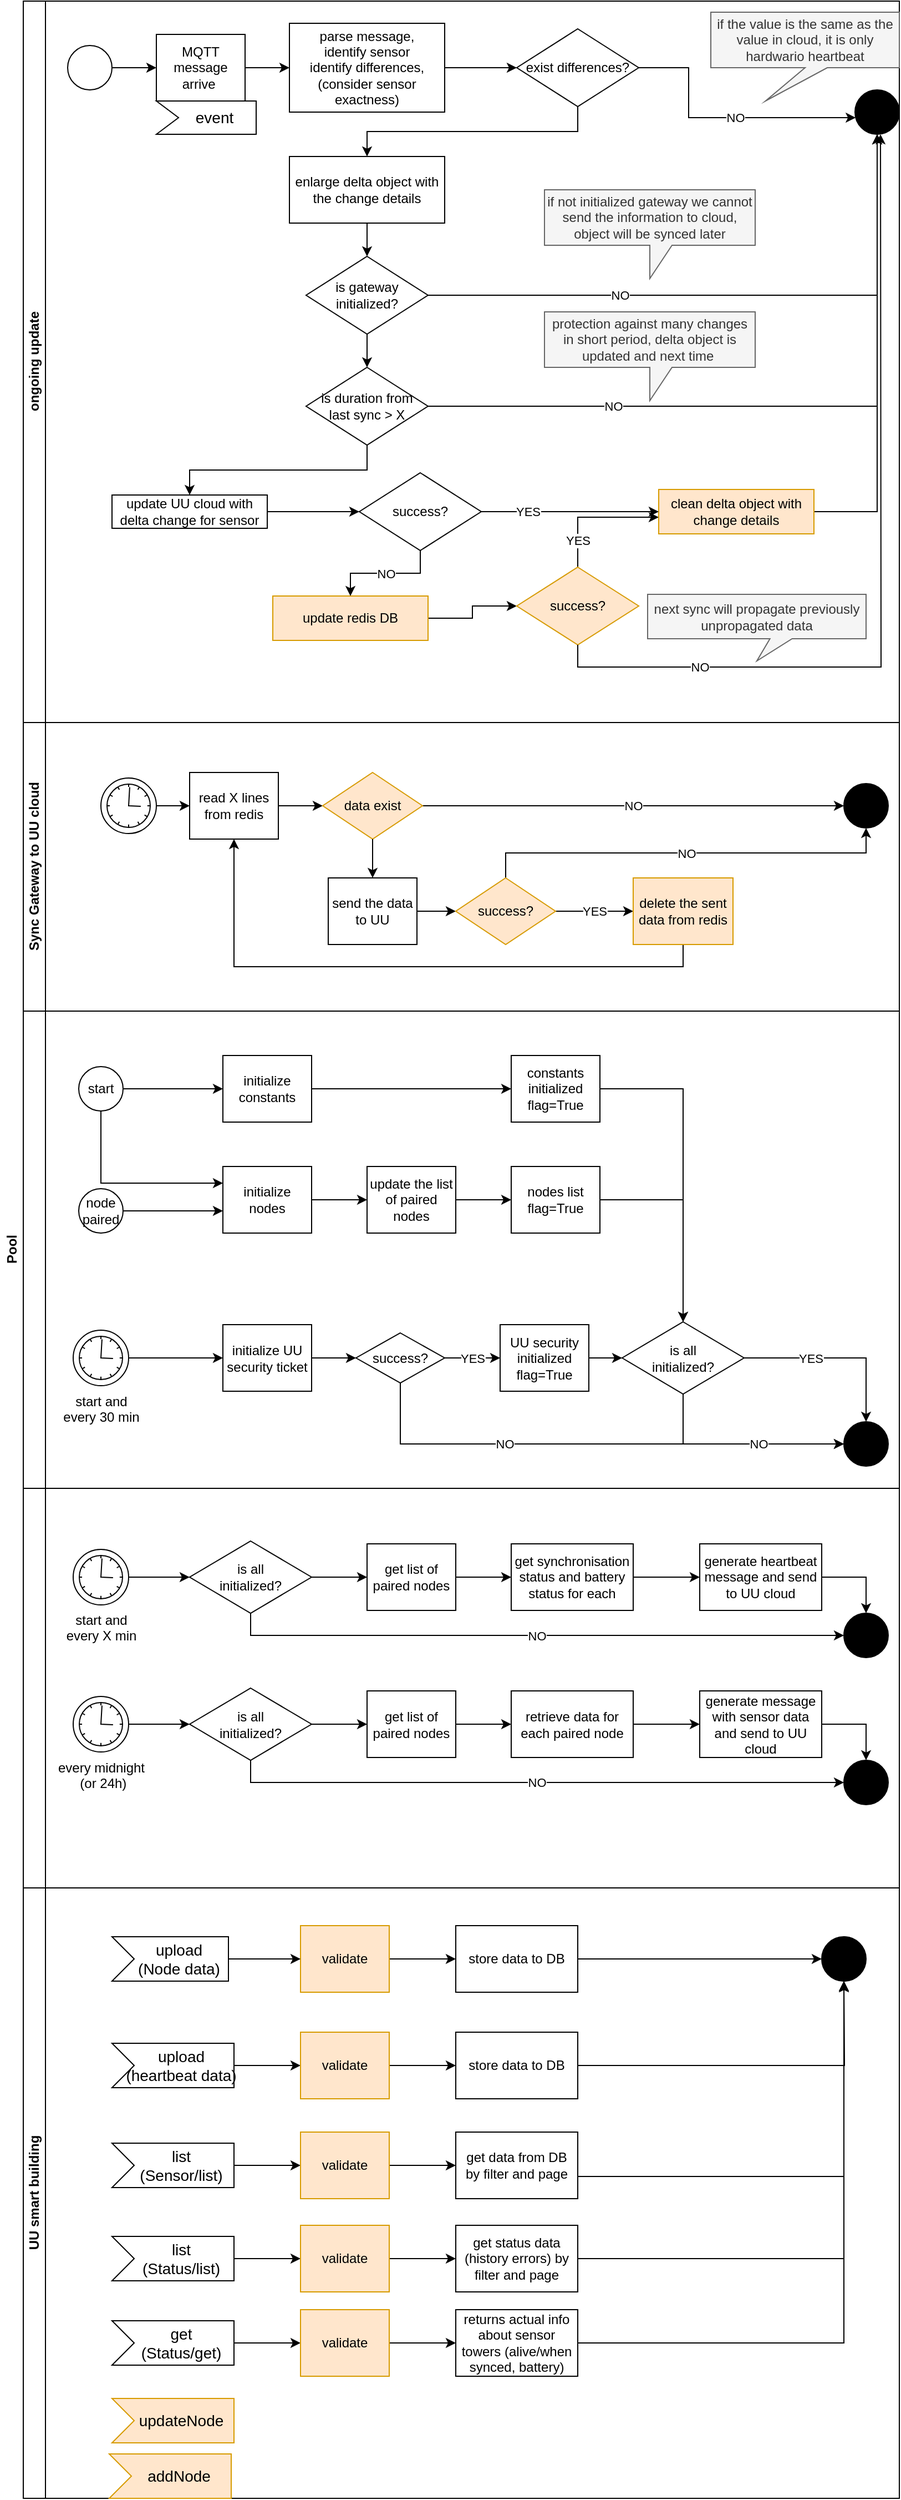 <mxfile version="14.2.9" type="github">
  <diagram id="prtHgNgQTEPvFCAcTncT" name="Page-1">
    <mxGraphModel dx="1038" dy="523" grid="1" gridSize="10" guides="1" tooltips="1" connect="1" arrows="1" fold="1" page="1" pageScale="1" pageWidth="827" pageHeight="1169" math="0" shadow="0">
      <root>
        <mxCell id="0" />
        <mxCell id="1" parent="0" />
        <mxCell id="dNxyNK7c78bLwvsdeMH5-19" value="Pool" style="swimlane;html=1;childLayout=stackLayout;resizeParent=1;resizeParentMax=0;horizontal=0;startSize=20;horizontalStack=0;strokeColor=#FFFFFF;" parent="1" vertex="1">
          <mxGeometry x="17" y="50" width="810" height="2250" as="geometry" />
        </mxCell>
        <mxCell id="dNxyNK7c78bLwvsdeMH5-20" value="ongoing update" style="swimlane;html=1;startSize=20;horizontal=0;" parent="dNxyNK7c78bLwvsdeMH5-19" vertex="1">
          <mxGeometry x="20" width="790" height="650" as="geometry" />
        </mxCell>
        <mxCell id="dNxyNK7c78bLwvsdeMH5-25" value="" style="edgeStyle=orthogonalEdgeStyle;rounded=0;orthogonalLoop=1;jettySize=auto;html=1;" parent="dNxyNK7c78bLwvsdeMH5-20" source="dNxyNK7c78bLwvsdeMH5-23" target="dNxyNK7c78bLwvsdeMH5-24" edge="1">
          <mxGeometry relative="1" as="geometry" />
        </mxCell>
        <mxCell id="dNxyNK7c78bLwvsdeMH5-23" value="" style="ellipse;whiteSpace=wrap;html=1;" parent="dNxyNK7c78bLwvsdeMH5-20" vertex="1">
          <mxGeometry x="40" y="40" width="40" height="40" as="geometry" />
        </mxCell>
        <mxCell id="5jJIfaY8_o4qzD2Jh06x-11" style="edgeStyle=orthogonalEdgeStyle;rounded=0;orthogonalLoop=1;jettySize=auto;html=1;exitX=1;exitY=0.5;exitDx=0;exitDy=0;entryX=0;entryY=0.5;entryDx=0;entryDy=0;" parent="dNxyNK7c78bLwvsdeMH5-20" source="dNxyNK7c78bLwvsdeMH5-24" target="5jJIfaY8_o4qzD2Jh06x-4" edge="1">
          <mxGeometry relative="1" as="geometry" />
        </mxCell>
        <mxCell id="dNxyNK7c78bLwvsdeMH5-24" value="MQTT message arrive&amp;nbsp;" style="rounded=0;whiteSpace=wrap;html=1;fontFamily=Helvetica;fontSize=12;fontColor=#000000;align=center;" parent="dNxyNK7c78bLwvsdeMH5-20" vertex="1">
          <mxGeometry x="120" y="30" width="80" height="60" as="geometry" />
        </mxCell>
        <mxCell id="dNxyNK7c78bLwvsdeMH5-32" value="" style="ellipse;whiteSpace=wrap;html=1;fillColor=#000000;" parent="dNxyNK7c78bLwvsdeMH5-20" vertex="1">
          <mxGeometry x="750" y="80" width="40" height="40" as="geometry" />
        </mxCell>
        <mxCell id="5jJIfaY8_o4qzD2Jh06x-6" style="edgeStyle=orthogonalEdgeStyle;rounded=0;orthogonalLoop=1;jettySize=auto;html=1;exitX=1;exitY=0.5;exitDx=0;exitDy=0;entryX=0;entryY=0.5;entryDx=0;entryDy=0;" parent="dNxyNK7c78bLwvsdeMH5-20" source="5jJIfaY8_o4qzD2Jh06x-4" target="5jJIfaY8_o4qzD2Jh06x-5" edge="1">
          <mxGeometry relative="1" as="geometry" />
        </mxCell>
        <mxCell id="5jJIfaY8_o4qzD2Jh06x-4" value="parse message, &lt;br&gt;identify sensor&lt;br&gt;identify differences,&lt;br&gt;(consider sensor exactness)" style="rounded=0;whiteSpace=wrap;html=1;fontFamily=Helvetica;fontSize=12;fontColor=#000000;align=center;" parent="dNxyNK7c78bLwvsdeMH5-20" vertex="1">
          <mxGeometry x="240" y="20" width="140" height="80" as="geometry" />
        </mxCell>
        <mxCell id="5jJIfaY8_o4qzD2Jh06x-8" style="edgeStyle=orthogonalEdgeStyle;rounded=0;orthogonalLoop=1;jettySize=auto;html=1;exitX=1;exitY=0.5;exitDx=0;exitDy=0;" parent="dNxyNK7c78bLwvsdeMH5-20" source="5jJIfaY8_o4qzD2Jh06x-5" target="dNxyNK7c78bLwvsdeMH5-32" edge="1">
          <mxGeometry relative="1" as="geometry">
            <Array as="points">
              <mxPoint x="600" y="60" />
              <mxPoint x="600" y="105" />
            </Array>
          </mxGeometry>
        </mxCell>
        <mxCell id="5jJIfaY8_o4qzD2Jh06x-9" value="NO" style="edgeLabel;html=1;align=center;verticalAlign=middle;resizable=0;points=[];" parent="5jJIfaY8_o4qzD2Jh06x-8" vertex="1" connectable="0">
          <mxGeometry x="-0.146" y="-1" relative="1" as="geometry">
            <mxPoint x="29" y="-1" as="offset" />
          </mxGeometry>
        </mxCell>
        <mxCell id="5jJIfaY8_o4qzD2Jh06x-24" style="edgeStyle=orthogonalEdgeStyle;rounded=0;orthogonalLoop=1;jettySize=auto;html=1;exitX=0.5;exitY=1;exitDx=0;exitDy=0;" parent="dNxyNK7c78bLwvsdeMH5-20" source="5jJIfaY8_o4qzD2Jh06x-5" target="5jJIfaY8_o4qzD2Jh06x-23" edge="1">
          <mxGeometry relative="1" as="geometry" />
        </mxCell>
        <mxCell id="5jJIfaY8_o4qzD2Jh06x-5" value="exist differences?" style="rhombus;whiteSpace=wrap;html=1;fontFamily=Helvetica;fontSize=12;fontColor=#000000;align=center;" parent="dNxyNK7c78bLwvsdeMH5-20" vertex="1">
          <mxGeometry x="445" y="25" width="110" height="70" as="geometry" />
        </mxCell>
        <mxCell id="5jJIfaY8_o4qzD2Jh06x-27" style="edgeStyle=orthogonalEdgeStyle;rounded=0;orthogonalLoop=1;jettySize=auto;html=1;exitX=0.5;exitY=1;exitDx=0;exitDy=0;entryX=0.5;entryY=0;entryDx=0;entryDy=0;" parent="dNxyNK7c78bLwvsdeMH5-20" source="5jJIfaY8_o4qzD2Jh06x-23" target="5jJIfaY8_o4qzD2Jh06x-25" edge="1">
          <mxGeometry relative="1" as="geometry" />
        </mxCell>
        <mxCell id="5jJIfaY8_o4qzD2Jh06x-23" value="enlarge delta object with the change details" style="rounded=0;whiteSpace=wrap;html=1;fontFamily=Helvetica;fontSize=12;fontColor=#000000;align=center;" parent="dNxyNK7c78bLwvsdeMH5-20" vertex="1">
          <mxGeometry x="240" y="140" width="140" height="60" as="geometry" />
        </mxCell>
        <mxCell id="5jJIfaY8_o4qzD2Jh06x-26" value="NO" style="edgeStyle=orthogonalEdgeStyle;rounded=0;orthogonalLoop=1;jettySize=auto;html=1;exitX=1;exitY=0.5;exitDx=0;exitDy=0;entryX=0.5;entryY=1;entryDx=0;entryDy=0;" parent="dNxyNK7c78bLwvsdeMH5-20" source="5jJIfaY8_o4qzD2Jh06x-25" target="dNxyNK7c78bLwvsdeMH5-32" edge="1">
          <mxGeometry x="-0.371" relative="1" as="geometry">
            <mxPoint as="offset" />
            <Array as="points">
              <mxPoint x="770" y="265" />
              <mxPoint x="770" y="125" />
            </Array>
          </mxGeometry>
        </mxCell>
        <mxCell id="5jJIfaY8_o4qzD2Jh06x-30" style="edgeStyle=orthogonalEdgeStyle;rounded=0;orthogonalLoop=1;jettySize=auto;html=1;exitX=0.5;exitY=1;exitDx=0;exitDy=0;entryX=0.5;entryY=0;entryDx=0;entryDy=0;" parent="dNxyNK7c78bLwvsdeMH5-20" source="5jJIfaY8_o4qzD2Jh06x-25" target="5jJIfaY8_o4qzD2Jh06x-28" edge="1">
          <mxGeometry relative="1" as="geometry" />
        </mxCell>
        <mxCell id="5jJIfaY8_o4qzD2Jh06x-25" value="is gateway initialized?" style="rhombus;whiteSpace=wrap;html=1;fontFamily=Helvetica;fontSize=12;fontColor=#000000;align=center;" parent="dNxyNK7c78bLwvsdeMH5-20" vertex="1">
          <mxGeometry x="255" y="230" width="110" height="70" as="geometry" />
        </mxCell>
        <mxCell id="5jJIfaY8_o4qzD2Jh06x-29" value="NO" style="edgeStyle=orthogonalEdgeStyle;rounded=0;orthogonalLoop=1;jettySize=auto;html=1;exitX=1;exitY=0.5;exitDx=0;exitDy=0;entryX=0.5;entryY=1;entryDx=0;entryDy=0;" parent="dNxyNK7c78bLwvsdeMH5-20" source="5jJIfaY8_o4qzD2Jh06x-28" target="dNxyNK7c78bLwvsdeMH5-32" edge="1">
          <mxGeometry x="-0.486" relative="1" as="geometry">
            <mxPoint as="offset" />
            <Array as="points">
              <mxPoint x="770" y="365" />
              <mxPoint x="770" y="125" />
            </Array>
          </mxGeometry>
        </mxCell>
        <mxCell id="5jJIfaY8_o4qzD2Jh06x-35" style="edgeStyle=orthogonalEdgeStyle;rounded=0;orthogonalLoop=1;jettySize=auto;html=1;exitX=0.5;exitY=1;exitDx=0;exitDy=0;entryX=0.5;entryY=0;entryDx=0;entryDy=0;" parent="dNxyNK7c78bLwvsdeMH5-20" source="5jJIfaY8_o4qzD2Jh06x-28" target="4CfnA9oRZXm0BefGSMJ0-161" edge="1">
          <mxGeometry relative="1" as="geometry" />
        </mxCell>
        <mxCell id="5jJIfaY8_o4qzD2Jh06x-28" value="is duration from &lt;br&gt;last sync &amp;gt; X" style="rhombus;whiteSpace=wrap;html=1;fontFamily=Helvetica;fontSize=12;fontColor=#000000;align=center;" parent="dNxyNK7c78bLwvsdeMH5-20" vertex="1">
          <mxGeometry x="255" y="330" width="110" height="70" as="geometry" />
        </mxCell>
        <mxCell id="5jJIfaY8_o4qzD2Jh06x-31" value="if not initialized gateway we cannot send the information to cloud, object will be synced later" style="shape=callout;whiteSpace=wrap;html=1;perimeter=calloutPerimeter;fillColor=#f5f5f5;strokeColor=#666666;fontColor=#333333;" parent="dNxyNK7c78bLwvsdeMH5-20" vertex="1">
          <mxGeometry x="470" y="170" width="190" height="80" as="geometry" />
        </mxCell>
        <mxCell id="5jJIfaY8_o4qzD2Jh06x-32" value="if the value is the same as the value in cloud, it is only hardwario heartbeat" style="shape=callout;whiteSpace=wrap;html=1;perimeter=calloutPerimeter;fillColor=#f5f5f5;position2=0.29;strokeColor=#666666;fontColor=#333333;" parent="dNxyNK7c78bLwvsdeMH5-20" vertex="1">
          <mxGeometry x="620" y="10" width="170" height="80" as="geometry" />
        </mxCell>
        <mxCell id="5jJIfaY8_o4qzD2Jh06x-33" value="protection against many changes in short period, delta object is updated and next time&amp;nbsp;" style="shape=callout;whiteSpace=wrap;html=1;perimeter=calloutPerimeter;fillColor=#f5f5f5;strokeColor=#666666;fontColor=#333333;" parent="dNxyNK7c78bLwvsdeMH5-20" vertex="1">
          <mxGeometry x="470" y="280" width="190" height="80" as="geometry" />
        </mxCell>
        <mxCell id="4CfnA9oRZXm0BefGSMJ0-2" style="edgeStyle=orthogonalEdgeStyle;rounded=0;orthogonalLoop=1;jettySize=auto;html=1;exitX=1;exitY=0.5;exitDx=0;exitDy=0;entryX=0;entryY=0.5;entryDx=0;entryDy=0;" edge="1" parent="dNxyNK7c78bLwvsdeMH5-20" source="5jJIfaY8_o4qzD2Jh06x-34" target="4CfnA9oRZXm0BefGSMJ0-1">
          <mxGeometry relative="1" as="geometry" />
        </mxCell>
        <mxCell id="5jJIfaY8_o4qzD2Jh06x-34" value="update redis DB" style="rounded=0;whiteSpace=wrap;html=1;fontFamily=Helvetica;fontSize=12;align=center;fillColor=#ffe6cc;strokeColor=#d79b00;" parent="dNxyNK7c78bLwvsdeMH5-20" vertex="1">
          <mxGeometry x="225" y="536" width="140" height="40" as="geometry" />
        </mxCell>
        <mxCell id="4CfnA9oRZXm0BefGSMJ0-7" value="YES" style="edgeStyle=orthogonalEdgeStyle;rounded=0;orthogonalLoop=1;jettySize=auto;html=1;exitX=0.5;exitY=1;exitDx=0;exitDy=0;" edge="1" parent="dNxyNK7c78bLwvsdeMH5-20" source="4CfnA9oRZXm0BefGSMJ0-1" target="4CfnA9oRZXm0BefGSMJ0-4">
          <mxGeometry relative="1" as="geometry">
            <Array as="points">
              <mxPoint x="500" y="465" />
            </Array>
          </mxGeometry>
        </mxCell>
        <mxCell id="4CfnA9oRZXm0BefGSMJ0-1" value="success?" style="rhombus;whiteSpace=wrap;html=1;fontFamily=Helvetica;fontSize=12;align=center;fillColor=#ffe6cc;strokeColor=#d79b00;" vertex="1" parent="dNxyNK7c78bLwvsdeMH5-20">
          <mxGeometry x="445" y="510" width="110" height="70" as="geometry" />
        </mxCell>
        <mxCell id="4CfnA9oRZXm0BefGSMJ0-125" value="event" style="html=1;shape=mxgraph.infographic.ribbonSimple;notch1=20;notch2=0;align=center;verticalAlign=middle;fontSize=14;fontStyle=0;fillColor=#FFFFFF;flipH=0;spacingRight=0;spacingLeft=14;" vertex="1" parent="dNxyNK7c78bLwvsdeMH5-20">
          <mxGeometry x="120" y="90" width="90" height="30" as="geometry" />
        </mxCell>
        <mxCell id="4CfnA9oRZXm0BefGSMJ0-164" style="edgeStyle=orthogonalEdgeStyle;rounded=0;orthogonalLoop=1;jettySize=auto;html=1;exitX=1;exitY=0.5;exitDx=0;exitDy=0;" edge="1" parent="dNxyNK7c78bLwvsdeMH5-20" source="4CfnA9oRZXm0BefGSMJ0-161" target="4CfnA9oRZXm0BefGSMJ0-162">
          <mxGeometry relative="1" as="geometry" />
        </mxCell>
        <mxCell id="4CfnA9oRZXm0BefGSMJ0-161" value="update UU cloud with delta change for sensor" style="rounded=0;whiteSpace=wrap;html=1;fontFamily=Helvetica;fontSize=12;fontColor=#000000;align=center;" vertex="1" parent="dNxyNK7c78bLwvsdeMH5-20">
          <mxGeometry x="80" y="445" width="140" height="30" as="geometry" />
        </mxCell>
        <mxCell id="4CfnA9oRZXm0BefGSMJ0-165" value="NO" style="edgeStyle=orthogonalEdgeStyle;rounded=0;orthogonalLoop=1;jettySize=auto;html=1;exitX=0.5;exitY=1;exitDx=0;exitDy=0;entryX=0.5;entryY=0;entryDx=0;entryDy=0;" edge="1" parent="dNxyNK7c78bLwvsdeMH5-20" source="4CfnA9oRZXm0BefGSMJ0-162" target="5jJIfaY8_o4qzD2Jh06x-34">
          <mxGeometry relative="1" as="geometry" />
        </mxCell>
        <mxCell id="4CfnA9oRZXm0BefGSMJ0-162" value="success?" style="rhombus;whiteSpace=wrap;html=1;fontFamily=Helvetica;fontSize=12;align=center;" vertex="1" parent="dNxyNK7c78bLwvsdeMH5-20">
          <mxGeometry x="303" y="425" width="110" height="70" as="geometry" />
        </mxCell>
        <mxCell id="4CfnA9oRZXm0BefGSMJ0-167" style="edgeStyle=orthogonalEdgeStyle;rounded=0;orthogonalLoop=1;jettySize=auto;html=1;exitX=1;exitY=0.5;exitDx=0;exitDy=0;entryX=0.5;entryY=1;entryDx=0;entryDy=0;" edge="1" parent="dNxyNK7c78bLwvsdeMH5-20" source="4CfnA9oRZXm0BefGSMJ0-4" target="dNxyNK7c78bLwvsdeMH5-32">
          <mxGeometry relative="1" as="geometry" />
        </mxCell>
        <mxCell id="4CfnA9oRZXm0BefGSMJ0-4" value="clean delta object with change details" style="rounded=0;whiteSpace=wrap;html=1;fontFamily=Helvetica;fontSize=12;align=center;fillColor=#ffe6cc;strokeColor=#d79b00;" vertex="1" parent="dNxyNK7c78bLwvsdeMH5-20">
          <mxGeometry x="573" y="440" width="140" height="40" as="geometry" />
        </mxCell>
        <mxCell id="4CfnA9oRZXm0BefGSMJ0-166" value="YES" style="edgeStyle=orthogonalEdgeStyle;rounded=0;orthogonalLoop=1;jettySize=auto;html=1;exitX=1;exitY=0.5;exitDx=0;exitDy=0;" edge="1" parent="dNxyNK7c78bLwvsdeMH5-20" source="4CfnA9oRZXm0BefGSMJ0-162" target="4CfnA9oRZXm0BefGSMJ0-4">
          <mxGeometry x="-0.479" relative="1" as="geometry">
            <mxPoint x="469" y="465" as="sourcePoint" />
            <mxPoint x="800" y="140" as="targetPoint" />
            <mxPoint as="offset" />
          </mxGeometry>
        </mxCell>
        <mxCell id="4CfnA9oRZXm0BefGSMJ0-169" value="next sync will propagate previously unpropagated data" style="shape=callout;whiteSpace=wrap;html=1;perimeter=calloutPerimeter;fillColor=#f5f5f5;strokeColor=#666666;fontColor=#333333;size=20;position=0.56;" vertex="1" parent="dNxyNK7c78bLwvsdeMH5-20">
          <mxGeometry x="563" y="534.5" width="197" height="60" as="geometry" />
        </mxCell>
        <mxCell id="dNxyNK7c78bLwvsdeMH5-21" value="Sync Gateway to UU cloud" style="swimlane;html=1;startSize=20;horizontal=0;" parent="dNxyNK7c78bLwvsdeMH5-19" vertex="1">
          <mxGeometry x="20" y="650" width="790" height="260" as="geometry" />
        </mxCell>
        <mxCell id="dNxyNK7c78bLwvsdeMH5-29" value="" style="edgeStyle=orthogonalEdgeStyle;rounded=0;orthogonalLoop=1;jettySize=auto;html=1;endArrow=classic;endFill=1;" parent="dNxyNK7c78bLwvsdeMH5-21" source="dNxyNK7c78bLwvsdeMH5-26" target="dNxyNK7c78bLwvsdeMH5-28" edge="1">
          <mxGeometry relative="1" as="geometry" />
        </mxCell>
        <mxCell id="dNxyNK7c78bLwvsdeMH5-26" value="read X lines from redis" style="rounded=0;whiteSpace=wrap;html=1;fontFamily=Helvetica;fontSize=12;fontColor=#000000;align=center;" parent="dNxyNK7c78bLwvsdeMH5-21" vertex="1">
          <mxGeometry x="150" y="45" width="80" height="60" as="geometry" />
        </mxCell>
        <mxCell id="5jJIfaY8_o4qzD2Jh06x-41" value="NO" style="edgeStyle=orthogonalEdgeStyle;rounded=0;orthogonalLoop=1;jettySize=auto;html=1;entryX=0;entryY=0.5;entryDx=0;entryDy=0;" parent="dNxyNK7c78bLwvsdeMH5-21" source="dNxyNK7c78bLwvsdeMH5-28" target="5jJIfaY8_o4qzD2Jh06x-40" edge="1">
          <mxGeometry relative="1" as="geometry" />
        </mxCell>
        <mxCell id="dNxyNK7c78bLwvsdeMH5-28" value="data exist" style="rhombus;whiteSpace=wrap;html=1;fontFamily=Helvetica;fontSize=12;align=center;fillColor=#ffe6cc;strokeColor=#d79b00;" parent="dNxyNK7c78bLwvsdeMH5-21" vertex="1">
          <mxGeometry x="270" y="45" width="90" height="60" as="geometry" />
        </mxCell>
        <mxCell id="5jJIfaY8_o4qzD2Jh06x-43" style="edgeStyle=orthogonalEdgeStyle;rounded=0;orthogonalLoop=1;jettySize=auto;html=1;exitX=1;exitY=0.5;exitDx=0;exitDy=0;" parent="dNxyNK7c78bLwvsdeMH5-21" source="dNxyNK7c78bLwvsdeMH5-30" target="5jJIfaY8_o4qzD2Jh06x-42" edge="1">
          <mxGeometry relative="1" as="geometry" />
        </mxCell>
        <mxCell id="dNxyNK7c78bLwvsdeMH5-30" value="send the data to UU" style="rounded=0;whiteSpace=wrap;html=1;fontFamily=Helvetica;fontSize=12;fontColor=#000000;align=center;" parent="dNxyNK7c78bLwvsdeMH5-21" vertex="1">
          <mxGeometry x="275" y="140" width="80" height="60" as="geometry" />
        </mxCell>
        <mxCell id="dNxyNK7c78bLwvsdeMH5-31" style="edgeStyle=orthogonalEdgeStyle;rounded=0;orthogonalLoop=1;jettySize=auto;html=1;endArrow=classic;endFill=1;" parent="dNxyNK7c78bLwvsdeMH5-21" source="dNxyNK7c78bLwvsdeMH5-28" target="dNxyNK7c78bLwvsdeMH5-30" edge="1">
          <mxGeometry relative="1" as="geometry" />
        </mxCell>
        <mxCell id="5jJIfaY8_o4qzD2Jh06x-38" style="edgeStyle=orthogonalEdgeStyle;rounded=0;orthogonalLoop=1;jettySize=auto;html=1;exitX=1;exitY=0.5;exitDx=0;exitDy=0;entryX=0;entryY=0.5;entryDx=0;entryDy=0;" parent="dNxyNK7c78bLwvsdeMH5-21" source="5jJIfaY8_o4qzD2Jh06x-37" target="dNxyNK7c78bLwvsdeMH5-26" edge="1">
          <mxGeometry relative="1" as="geometry" />
        </mxCell>
        <mxCell id="5jJIfaY8_o4qzD2Jh06x-37" value="" style="shape=mxgraph.bpmn.shape;html=1;verticalLabelPosition=bottom;labelBackgroundColor=#ffffff;verticalAlign=top;align=center;perimeter=ellipsePerimeter;outlineConnect=0;outline=standard;symbol=timer;fillColor=none;" parent="dNxyNK7c78bLwvsdeMH5-21" vertex="1">
          <mxGeometry x="70" y="50" width="50" height="50" as="geometry" />
        </mxCell>
        <mxCell id="5jJIfaY8_o4qzD2Jh06x-40" value="" style="ellipse;whiteSpace=wrap;html=1;fillColor=#000000;" parent="dNxyNK7c78bLwvsdeMH5-21" vertex="1">
          <mxGeometry x="740" y="55" width="40" height="40" as="geometry" />
        </mxCell>
        <mxCell id="5jJIfaY8_o4qzD2Jh06x-45" value="YES" style="edgeStyle=orthogonalEdgeStyle;rounded=0;orthogonalLoop=1;jettySize=auto;html=1;exitX=1;exitY=0.5;exitDx=0;exitDy=0;" parent="dNxyNK7c78bLwvsdeMH5-21" source="5jJIfaY8_o4qzD2Jh06x-42" target="5jJIfaY8_o4qzD2Jh06x-44" edge="1">
          <mxGeometry relative="1" as="geometry" />
        </mxCell>
        <mxCell id="5jJIfaY8_o4qzD2Jh06x-47" value="NO" style="edgeStyle=orthogonalEdgeStyle;rounded=0;orthogonalLoop=1;jettySize=auto;html=1;exitX=0.5;exitY=0;exitDx=0;exitDy=0;" parent="dNxyNK7c78bLwvsdeMH5-21" source="5jJIfaY8_o4qzD2Jh06x-42" target="5jJIfaY8_o4qzD2Jh06x-40" edge="1">
          <mxGeometry relative="1" as="geometry" />
        </mxCell>
        <mxCell id="5jJIfaY8_o4qzD2Jh06x-42" value="success?" style="rhombus;whiteSpace=wrap;html=1;fontFamily=Helvetica;fontSize=12;align=center;fillColor=#ffe6cc;strokeColor=#d79b00;" parent="dNxyNK7c78bLwvsdeMH5-21" vertex="1">
          <mxGeometry x="390" y="140" width="90" height="60" as="geometry" />
        </mxCell>
        <mxCell id="5jJIfaY8_o4qzD2Jh06x-46" style="edgeStyle=orthogonalEdgeStyle;rounded=0;orthogonalLoop=1;jettySize=auto;html=1;exitX=0.5;exitY=1;exitDx=0;exitDy=0;entryX=0.5;entryY=1;entryDx=0;entryDy=0;" parent="dNxyNK7c78bLwvsdeMH5-21" source="5jJIfaY8_o4qzD2Jh06x-44" target="dNxyNK7c78bLwvsdeMH5-26" edge="1">
          <mxGeometry relative="1" as="geometry" />
        </mxCell>
        <mxCell id="5jJIfaY8_o4qzD2Jh06x-44" value="delete the sent data from redis" style="rounded=0;whiteSpace=wrap;html=1;fontFamily=Helvetica;fontSize=12;align=center;fillColor=#ffe6cc;strokeColor=#d79b00;" parent="dNxyNK7c78bLwvsdeMH5-21" vertex="1">
          <mxGeometry x="550" y="140" width="90" height="60" as="geometry" />
        </mxCell>
        <mxCell id="dNxyNK7c78bLwvsdeMH5-22" value="config and maintenance" style="swimlane;html=1;startSize=20;horizontal=0;" parent="dNxyNK7c78bLwvsdeMH5-19" vertex="1">
          <mxGeometry x="20" y="910" width="790" height="1340" as="geometry" />
        </mxCell>
        <mxCell id="dNxyNK7c78bLwvsdeMH5-37" value="" style="edgeStyle=orthogonalEdgeStyle;rounded=0;orthogonalLoop=1;jettySize=auto;html=1;endArrow=classic;endFill=1;" parent="dNxyNK7c78bLwvsdeMH5-22" source="dNxyNK7c78bLwvsdeMH5-34" target="dNxyNK7c78bLwvsdeMH5-36" edge="1">
          <mxGeometry relative="1" as="geometry" />
        </mxCell>
        <mxCell id="dNxyNK7c78bLwvsdeMH5-34" value="initialize UU security ticket" style="rounded=0;whiteSpace=wrap;html=1;fontFamily=Helvetica;fontSize=12;fontColor=#000000;align=center;" parent="dNxyNK7c78bLwvsdeMH5-22" vertex="1">
          <mxGeometry x="180" y="282.5" width="80" height="60" as="geometry" />
        </mxCell>
        <mxCell id="5jJIfaY8_o4qzD2Jh06x-51" value="YES" style="edgeStyle=orthogonalEdgeStyle;rounded=0;orthogonalLoop=1;jettySize=auto;html=1;exitX=1;exitY=0.5;exitDx=0;exitDy=0;entryX=0;entryY=0.5;entryDx=0;entryDy=0;" parent="dNxyNK7c78bLwvsdeMH5-22" source="dNxyNK7c78bLwvsdeMH5-36" target="5jJIfaY8_o4qzD2Jh06x-50" edge="1">
          <mxGeometry relative="1" as="geometry" />
        </mxCell>
        <mxCell id="5jJIfaY8_o4qzD2Jh06x-60" value="NO" style="edgeStyle=orthogonalEdgeStyle;rounded=0;orthogonalLoop=1;jettySize=auto;html=1;exitX=0.5;exitY=1;exitDx=0;exitDy=0;entryX=0;entryY=0.5;entryDx=0;entryDy=0;" parent="dNxyNK7c78bLwvsdeMH5-22" source="dNxyNK7c78bLwvsdeMH5-36" target="5jJIfaY8_o4qzD2Jh06x-57" edge="1">
          <mxGeometry x="-0.346" relative="1" as="geometry">
            <Array as="points">
              <mxPoint x="340" y="390" />
            </Array>
            <mxPoint as="offset" />
            <mxPoint x="810" y="390" as="targetPoint" />
          </mxGeometry>
        </mxCell>
        <mxCell id="dNxyNK7c78bLwvsdeMH5-36" value="success?" style="rhombus;whiteSpace=wrap;html=1;fontFamily=Helvetica;fontSize=12;fontColor=#000000;align=center;" parent="dNxyNK7c78bLwvsdeMH5-22" vertex="1">
          <mxGeometry x="300" y="290" width="80" height="45" as="geometry" />
        </mxCell>
        <mxCell id="5jJIfaY8_o4qzD2Jh06x-49" style="edgeStyle=orthogonalEdgeStyle;rounded=0;orthogonalLoop=1;jettySize=auto;html=1;exitX=1;exitY=0.5;exitDx=0;exitDy=0;entryX=0;entryY=0.5;entryDx=0;entryDy=0;" parent="dNxyNK7c78bLwvsdeMH5-22" source="5jJIfaY8_o4qzD2Jh06x-48" target="dNxyNK7c78bLwvsdeMH5-34" edge="1">
          <mxGeometry relative="1" as="geometry" />
        </mxCell>
        <mxCell id="5jJIfaY8_o4qzD2Jh06x-48" value="start and &lt;br&gt;every 30 min" style="shape=mxgraph.bpmn.shape;html=1;verticalLabelPosition=bottom;labelBackgroundColor=#ffffff;verticalAlign=top;align=center;perimeter=ellipsePerimeter;outlineConnect=0;outline=standard;symbol=timer;fillColor=none;" parent="dNxyNK7c78bLwvsdeMH5-22" vertex="1">
          <mxGeometry x="45" y="287.5" width="50" height="50" as="geometry" />
        </mxCell>
        <mxCell id="5jJIfaY8_o4qzD2Jh06x-53" style="edgeStyle=orthogonalEdgeStyle;rounded=0;orthogonalLoop=1;jettySize=auto;html=1;exitX=1;exitY=0.5;exitDx=0;exitDy=0;entryX=0;entryY=0.5;entryDx=0;entryDy=0;" parent="dNxyNK7c78bLwvsdeMH5-22" source="5jJIfaY8_o4qzD2Jh06x-50" target="5jJIfaY8_o4qzD2Jh06x-52" edge="1">
          <mxGeometry relative="1" as="geometry" />
        </mxCell>
        <mxCell id="5jJIfaY8_o4qzD2Jh06x-50" value="UU security initialized flag=True" style="rounded=0;whiteSpace=wrap;html=1;fontFamily=Helvetica;fontSize=12;fontColor=#000000;align=center;" parent="dNxyNK7c78bLwvsdeMH5-22" vertex="1">
          <mxGeometry x="430" y="282.5" width="80" height="60" as="geometry" />
        </mxCell>
        <mxCell id="5jJIfaY8_o4qzD2Jh06x-55" value="YES" style="edgeStyle=orthogonalEdgeStyle;rounded=0;orthogonalLoop=1;jettySize=auto;html=1;exitX=1;exitY=0.5;exitDx=0;exitDy=0;entryX=0.5;entryY=0;entryDx=0;entryDy=0;" parent="dNxyNK7c78bLwvsdeMH5-22" source="5jJIfaY8_o4qzD2Jh06x-52" target="5jJIfaY8_o4qzD2Jh06x-57" edge="1">
          <mxGeometry x="-0.273" relative="1" as="geometry">
            <mxPoint x="720" y="312.5" as="targetPoint" />
            <mxPoint x="-1" as="offset" />
          </mxGeometry>
        </mxCell>
        <mxCell id="5jJIfaY8_o4qzD2Jh06x-52" value="is all &lt;br&gt;initialized?" style="rhombus;whiteSpace=wrap;html=1;fontFamily=Helvetica;fontSize=12;fontColor=#000000;align=center;" parent="dNxyNK7c78bLwvsdeMH5-22" vertex="1">
          <mxGeometry x="540" y="280" width="110" height="65" as="geometry" />
        </mxCell>
        <mxCell id="5jJIfaY8_o4qzD2Jh06x-57" value="" style="ellipse;whiteSpace=wrap;html=1;fillColor=#000000;" parent="dNxyNK7c78bLwvsdeMH5-22" vertex="1">
          <mxGeometry x="740" y="370" width="40" height="40" as="geometry" />
        </mxCell>
        <mxCell id="5jJIfaY8_o4qzD2Jh06x-64" style="edgeStyle=orthogonalEdgeStyle;rounded=0;orthogonalLoop=1;jettySize=auto;html=1;exitX=1;exitY=0.5;exitDx=0;exitDy=0;" parent="dNxyNK7c78bLwvsdeMH5-22" source="5jJIfaY8_o4qzD2Jh06x-61" target="5jJIfaY8_o4qzD2Jh06x-63" edge="1">
          <mxGeometry relative="1" as="geometry" />
        </mxCell>
        <mxCell id="4CfnA9oRZXm0BefGSMJ0-11" style="edgeStyle=orthogonalEdgeStyle;rounded=0;orthogonalLoop=1;jettySize=auto;html=1;exitX=0.5;exitY=1;exitDx=0;exitDy=0;entryX=0;entryY=0.25;entryDx=0;entryDy=0;" edge="1" parent="dNxyNK7c78bLwvsdeMH5-22" source="5jJIfaY8_o4qzD2Jh06x-61" target="5jJIfaY8_o4qzD2Jh06x-71">
          <mxGeometry relative="1" as="geometry" />
        </mxCell>
        <mxCell id="5jJIfaY8_o4qzD2Jh06x-61" value="start" style="ellipse;whiteSpace=wrap;html=1;" parent="dNxyNK7c78bLwvsdeMH5-22" vertex="1">
          <mxGeometry x="50" y="50" width="40" height="40" as="geometry" />
        </mxCell>
        <mxCell id="5jJIfaY8_o4qzD2Jh06x-66" style="edgeStyle=orthogonalEdgeStyle;rounded=0;orthogonalLoop=1;jettySize=auto;html=1;exitX=1;exitY=0.5;exitDx=0;exitDy=0;" parent="dNxyNK7c78bLwvsdeMH5-22" source="5jJIfaY8_o4qzD2Jh06x-63" target="5jJIfaY8_o4qzD2Jh06x-65" edge="1">
          <mxGeometry relative="1" as="geometry" />
        </mxCell>
        <mxCell id="5jJIfaY8_o4qzD2Jh06x-63" value="initialize constants" style="rounded=0;whiteSpace=wrap;html=1;fontFamily=Helvetica;fontSize=12;fontColor=#000000;align=center;" parent="dNxyNK7c78bLwvsdeMH5-22" vertex="1">
          <mxGeometry x="180" y="40" width="80" height="60" as="geometry" />
        </mxCell>
        <mxCell id="5jJIfaY8_o4qzD2Jh06x-68" style="edgeStyle=orthogonalEdgeStyle;rounded=0;orthogonalLoop=1;jettySize=auto;html=1;exitX=1;exitY=0.5;exitDx=0;exitDy=0;" parent="dNxyNK7c78bLwvsdeMH5-22" source="5jJIfaY8_o4qzD2Jh06x-65" target="5jJIfaY8_o4qzD2Jh06x-52" edge="1">
          <mxGeometry relative="1" as="geometry">
            <mxPoint x="550" y="70" as="targetPoint" />
          </mxGeometry>
        </mxCell>
        <mxCell id="5jJIfaY8_o4qzD2Jh06x-65" value="constants initialized flag=True" style="rounded=0;whiteSpace=wrap;html=1;fontFamily=Helvetica;fontSize=12;fontColor=#000000;align=center;" parent="dNxyNK7c78bLwvsdeMH5-22" vertex="1">
          <mxGeometry x="440" y="40" width="80" height="60" as="geometry" />
        </mxCell>
        <mxCell id="5jJIfaY8_o4qzD2Jh06x-74" style="edgeStyle=orthogonalEdgeStyle;rounded=0;orthogonalLoop=1;jettySize=auto;html=1;exitX=1;exitY=0.5;exitDx=0;exitDy=0;entryX=0;entryY=0.5;entryDx=0;entryDy=0;" parent="dNxyNK7c78bLwvsdeMH5-22" source="5jJIfaY8_o4qzD2Jh06x-71" target="5jJIfaY8_o4qzD2Jh06x-73" edge="1">
          <mxGeometry relative="1" as="geometry" />
        </mxCell>
        <mxCell id="5jJIfaY8_o4qzD2Jh06x-71" value="initialize nodes" style="rounded=0;whiteSpace=wrap;html=1;fontFamily=Helvetica;fontSize=12;fontColor=#000000;align=center;" parent="dNxyNK7c78bLwvsdeMH5-22" vertex="1">
          <mxGeometry x="180" y="140" width="80" height="60" as="geometry" />
        </mxCell>
        <mxCell id="5jJIfaY8_o4qzD2Jh06x-76" style="edgeStyle=orthogonalEdgeStyle;rounded=0;orthogonalLoop=1;jettySize=auto;html=1;entryX=0;entryY=0.5;entryDx=0;entryDy=0;" parent="dNxyNK7c78bLwvsdeMH5-22" source="5jJIfaY8_o4qzD2Jh06x-73" target="5jJIfaY8_o4qzD2Jh06x-75" edge="1">
          <mxGeometry relative="1" as="geometry" />
        </mxCell>
        <mxCell id="5jJIfaY8_o4qzD2Jh06x-73" value="update the list of paired nodes" style="rounded=0;whiteSpace=wrap;html=1;fontFamily=Helvetica;fontSize=12;fontColor=#000000;align=center;" parent="dNxyNK7c78bLwvsdeMH5-22" vertex="1">
          <mxGeometry x="310" y="140" width="80" height="60" as="geometry" />
        </mxCell>
        <mxCell id="5jJIfaY8_o4qzD2Jh06x-77" style="edgeStyle=orthogonalEdgeStyle;rounded=0;orthogonalLoop=1;jettySize=auto;html=1;entryX=0.5;entryY=0;entryDx=0;entryDy=0;" parent="dNxyNK7c78bLwvsdeMH5-22" source="5jJIfaY8_o4qzD2Jh06x-75" target="5jJIfaY8_o4qzD2Jh06x-52" edge="1">
          <mxGeometry relative="1" as="geometry" />
        </mxCell>
        <mxCell id="5jJIfaY8_o4qzD2Jh06x-75" value="nodes list flag=True" style="rounded=0;whiteSpace=wrap;html=1;fontFamily=Helvetica;fontSize=12;fontColor=#000000;align=center;" parent="dNxyNK7c78bLwvsdeMH5-22" vertex="1">
          <mxGeometry x="440" y="140" width="80" height="60" as="geometry" />
        </mxCell>
        <mxCell id="5jJIfaY8_o4qzD2Jh06x-79" style="edgeStyle=orthogonalEdgeStyle;rounded=0;orthogonalLoop=1;jettySize=auto;html=1;" parent="dNxyNK7c78bLwvsdeMH5-22" source="5jJIfaY8_o4qzD2Jh06x-78" target="5jJIfaY8_o4qzD2Jh06x-71" edge="1">
          <mxGeometry relative="1" as="geometry">
            <Array as="points">
              <mxPoint x="160" y="180" />
              <mxPoint x="160" y="180" />
            </Array>
          </mxGeometry>
        </mxCell>
        <mxCell id="5jJIfaY8_o4qzD2Jh06x-78" value="node paired" style="ellipse;whiteSpace=wrap;html=1;" parent="dNxyNK7c78bLwvsdeMH5-22" vertex="1">
          <mxGeometry x="50" y="160" width="40" height="40" as="geometry" />
        </mxCell>
        <mxCell id="5jJIfaY8_o4qzD2Jh06x-59" value="NO" style="edgeStyle=orthogonalEdgeStyle;rounded=0;orthogonalLoop=1;jettySize=auto;html=1;exitX=0.5;exitY=1;exitDx=0;exitDy=0;entryX=0;entryY=0.5;entryDx=0;entryDy=0;" parent="dNxyNK7c78bLwvsdeMH5-22" source="5jJIfaY8_o4qzD2Jh06x-52" target="5jJIfaY8_o4qzD2Jh06x-57" edge="1">
          <mxGeometry x="0.185" relative="1" as="geometry">
            <mxPoint x="810" y="390" as="targetPoint" />
            <Array as="points">
              <mxPoint x="595" y="390" />
            </Array>
            <mxPoint as="offset" />
          </mxGeometry>
        </mxCell>
        <mxCell id="5jJIfaY8_o4qzD2Jh06x-89" style="edgeStyle=orthogonalEdgeStyle;rounded=0;orthogonalLoop=1;jettySize=auto;html=1;exitX=1;exitY=0.5;exitDx=0;exitDy=0;" parent="dNxyNK7c78bLwvsdeMH5-22" source="5jJIfaY8_o4qzD2Jh06x-86" edge="1">
          <mxGeometry relative="1" as="geometry">
            <mxPoint x="610" y="442.5" as="targetPoint" />
          </mxGeometry>
        </mxCell>
        <mxCell id="4CfnA9oRZXm0BefGSMJ0-12" value="heartbeat" style="swimlane;html=1;startSize=20;horizontal=0;" vertex="1" parent="dNxyNK7c78bLwvsdeMH5-22">
          <mxGeometry y="430" width="790" height="910" as="geometry" />
        </mxCell>
        <mxCell id="4CfnA9oRZXm0BefGSMJ0-26" value="" style="ellipse;whiteSpace=wrap;html=1;fillColor=#000000;" vertex="1" parent="4CfnA9oRZXm0BefGSMJ0-12">
          <mxGeometry x="740" y="112.5" width="40" height="40" as="geometry" />
        </mxCell>
        <mxCell id="4CfnA9oRZXm0BefGSMJ0-42" style="edgeStyle=orthogonalEdgeStyle;rounded=0;orthogonalLoop=1;jettySize=auto;html=1;exitX=1;exitY=0.5;exitDx=0;exitDy=0;entryX=0;entryY=0.5;entryDx=0;entryDy=0;" edge="1" parent="4CfnA9oRZXm0BefGSMJ0-12" source="4CfnA9oRZXm0BefGSMJ0-43" target="4CfnA9oRZXm0BefGSMJ0-48">
          <mxGeometry relative="1" as="geometry" />
        </mxCell>
        <mxCell id="4CfnA9oRZXm0BefGSMJ0-43" value="start and &lt;br&gt;every X min" style="shape=mxgraph.bpmn.shape;html=1;verticalLabelPosition=bottom;labelBackgroundColor=#ffffff;verticalAlign=top;align=center;perimeter=ellipsePerimeter;outlineConnect=0;outline=standard;symbol=timer;fillColor=none;" vertex="1" parent="4CfnA9oRZXm0BefGSMJ0-12">
          <mxGeometry x="45" y="55" width="50" height="50" as="geometry" />
        </mxCell>
        <mxCell id="4CfnA9oRZXm0BefGSMJ0-44" style="edgeStyle=orthogonalEdgeStyle;rounded=0;orthogonalLoop=1;jettySize=auto;html=1;exitX=1;exitY=0.5;exitDx=0;exitDy=0;entryX=0;entryY=0.5;entryDx=0;entryDy=0;" edge="1" parent="4CfnA9oRZXm0BefGSMJ0-12" source="4CfnA9oRZXm0BefGSMJ0-45" target="4CfnA9oRZXm0BefGSMJ0-51">
          <mxGeometry relative="1" as="geometry" />
        </mxCell>
        <mxCell id="4CfnA9oRZXm0BefGSMJ0-45" value="get list of paired nodes" style="rounded=0;whiteSpace=wrap;html=1;fontFamily=Helvetica;fontSize=12;fontColor=#000000;align=center;" vertex="1" parent="4CfnA9oRZXm0BefGSMJ0-12">
          <mxGeometry x="310" y="50" width="80" height="60" as="geometry" />
        </mxCell>
        <mxCell id="4CfnA9oRZXm0BefGSMJ0-46" style="edgeStyle=orthogonalEdgeStyle;rounded=0;orthogonalLoop=1;jettySize=auto;html=1;exitX=1;exitY=0.5;exitDx=0;exitDy=0;entryX=0;entryY=0.5;entryDx=0;entryDy=0;" edge="1" parent="4CfnA9oRZXm0BefGSMJ0-12" source="4CfnA9oRZXm0BefGSMJ0-48" target="4CfnA9oRZXm0BefGSMJ0-45">
          <mxGeometry relative="1" as="geometry" />
        </mxCell>
        <mxCell id="4CfnA9oRZXm0BefGSMJ0-47" value="NO" style="edgeStyle=orthogonalEdgeStyle;rounded=0;orthogonalLoop=1;jettySize=auto;html=1;exitX=0.5;exitY=1;exitDx=0;exitDy=0;" edge="1" parent="4CfnA9oRZXm0BefGSMJ0-12" source="4CfnA9oRZXm0BefGSMJ0-48" target="4CfnA9oRZXm0BefGSMJ0-26">
          <mxGeometry relative="1" as="geometry" />
        </mxCell>
        <mxCell id="4CfnA9oRZXm0BefGSMJ0-48" value="is all &lt;br&gt;initialized?" style="rhombus;whiteSpace=wrap;html=1;fontFamily=Helvetica;fontSize=12;fontColor=#000000;align=center;" vertex="1" parent="4CfnA9oRZXm0BefGSMJ0-12">
          <mxGeometry x="150" y="47.5" width="110" height="65" as="geometry" />
        </mxCell>
        <mxCell id="4CfnA9oRZXm0BefGSMJ0-50" style="edgeStyle=orthogonalEdgeStyle;rounded=0;orthogonalLoop=1;jettySize=auto;html=1;exitX=1;exitY=0.5;exitDx=0;exitDy=0;" edge="1" parent="4CfnA9oRZXm0BefGSMJ0-12" source="4CfnA9oRZXm0BefGSMJ0-51" target="4CfnA9oRZXm0BefGSMJ0-53">
          <mxGeometry relative="1" as="geometry" />
        </mxCell>
        <mxCell id="4CfnA9oRZXm0BefGSMJ0-51" value="get synchronisation status and battery status for each" style="rounded=0;whiteSpace=wrap;html=1;fontFamily=Helvetica;fontSize=12;fontColor=#000000;align=center;" vertex="1" parent="4CfnA9oRZXm0BefGSMJ0-12">
          <mxGeometry x="440" y="50" width="110" height="60" as="geometry" />
        </mxCell>
        <mxCell id="4CfnA9oRZXm0BefGSMJ0-58" style="edgeStyle=orthogonalEdgeStyle;rounded=0;orthogonalLoop=1;jettySize=auto;html=1;exitX=1;exitY=0.5;exitDx=0;exitDy=0;entryX=0.5;entryY=0;entryDx=0;entryDy=0;" edge="1" parent="4CfnA9oRZXm0BefGSMJ0-12" source="4CfnA9oRZXm0BefGSMJ0-53" target="4CfnA9oRZXm0BefGSMJ0-26">
          <mxGeometry relative="1" as="geometry" />
        </mxCell>
        <mxCell id="4CfnA9oRZXm0BefGSMJ0-53" value="generate heartbeat message and send to UU cloud" style="rounded=0;whiteSpace=wrap;html=1;fontFamily=Helvetica;fontSize=12;fontColor=#000000;align=center;" vertex="1" parent="4CfnA9oRZXm0BefGSMJ0-12">
          <mxGeometry x="610" y="50" width="110" height="60" as="geometry" />
        </mxCell>
        <mxCell id="4CfnA9oRZXm0BefGSMJ0-180" style="edgeStyle=orthogonalEdgeStyle;rounded=0;orthogonalLoop=1;jettySize=auto;html=1;entryX=0;entryY=0.5;entryDx=0;entryDy=0;" edge="1" parent="4CfnA9oRZXm0BefGSMJ0-12" source="4CfnA9oRZXm0BefGSMJ0-62" target="4CfnA9oRZXm0BefGSMJ0-175">
          <mxGeometry relative="1" as="geometry" />
        </mxCell>
        <mxCell id="4CfnA9oRZXm0BefGSMJ0-62" value="every midnight&lt;br&gt;&amp;nbsp;(or 24h)&lt;br&gt;" style="shape=mxgraph.bpmn.shape;html=1;verticalLabelPosition=bottom;labelBackgroundColor=#ffffff;verticalAlign=top;align=center;perimeter=ellipsePerimeter;outlineConnect=0;outline=standard;symbol=timer;" vertex="1" parent="4CfnA9oRZXm0BefGSMJ0-12">
          <mxGeometry x="45" y="187.5" width="50" height="50" as="geometry" />
        </mxCell>
        <mxCell id="4CfnA9oRZXm0BefGSMJ0-170" value="" style="ellipse;whiteSpace=wrap;html=1;fillColor=#000000;" vertex="1" parent="4CfnA9oRZXm0BefGSMJ0-12">
          <mxGeometry x="740" y="245" width="40" height="40" as="geometry" />
        </mxCell>
        <mxCell id="4CfnA9oRZXm0BefGSMJ0-172" value="get list of paired nodes" style="rounded=0;whiteSpace=wrap;html=1;fontFamily=Helvetica;fontSize=12;fontColor=#000000;align=center;" vertex="1" parent="4CfnA9oRZXm0BefGSMJ0-12">
          <mxGeometry x="310" y="182.5" width="80" height="60" as="geometry" />
        </mxCell>
        <mxCell id="4CfnA9oRZXm0BefGSMJ0-173" style="edgeStyle=orthogonalEdgeStyle;rounded=0;orthogonalLoop=1;jettySize=auto;html=1;exitX=1;exitY=0.5;exitDx=0;exitDy=0;entryX=0;entryY=0.5;entryDx=0;entryDy=0;" edge="1" parent="4CfnA9oRZXm0BefGSMJ0-12" source="4CfnA9oRZXm0BefGSMJ0-175" target="4CfnA9oRZXm0BefGSMJ0-172">
          <mxGeometry relative="1" as="geometry" />
        </mxCell>
        <mxCell id="4CfnA9oRZXm0BefGSMJ0-174" value="NO" style="edgeStyle=orthogonalEdgeStyle;rounded=0;orthogonalLoop=1;jettySize=auto;html=1;exitX=0.5;exitY=1;exitDx=0;exitDy=0;" edge="1" parent="4CfnA9oRZXm0BefGSMJ0-12" source="4CfnA9oRZXm0BefGSMJ0-175" target="4CfnA9oRZXm0BefGSMJ0-170">
          <mxGeometry relative="1" as="geometry" />
        </mxCell>
        <mxCell id="4CfnA9oRZXm0BefGSMJ0-175" value="is all &lt;br&gt;initialized?" style="rhombus;whiteSpace=wrap;html=1;fontFamily=Helvetica;fontSize=12;fontColor=#000000;align=center;" vertex="1" parent="4CfnA9oRZXm0BefGSMJ0-12">
          <mxGeometry x="150" y="180" width="110" height="65" as="geometry" />
        </mxCell>
        <mxCell id="4CfnA9oRZXm0BefGSMJ0-177" value="retrieve data for each paired node" style="rounded=0;whiteSpace=wrap;html=1;fontFamily=Helvetica;fontSize=12;fontColor=#000000;align=center;" vertex="1" parent="4CfnA9oRZXm0BefGSMJ0-12">
          <mxGeometry x="440" y="182.5" width="110" height="60" as="geometry" />
        </mxCell>
        <mxCell id="4CfnA9oRZXm0BefGSMJ0-171" style="edgeStyle=orthogonalEdgeStyle;rounded=0;orthogonalLoop=1;jettySize=auto;html=1;exitX=1;exitY=0.5;exitDx=0;exitDy=0;entryX=0;entryY=0.5;entryDx=0;entryDy=0;" edge="1" parent="4CfnA9oRZXm0BefGSMJ0-12" source="4CfnA9oRZXm0BefGSMJ0-172" target="4CfnA9oRZXm0BefGSMJ0-177">
          <mxGeometry relative="1" as="geometry" />
        </mxCell>
        <mxCell id="4CfnA9oRZXm0BefGSMJ0-178" style="edgeStyle=orthogonalEdgeStyle;rounded=0;orthogonalLoop=1;jettySize=auto;html=1;exitX=1;exitY=0.5;exitDx=0;exitDy=0;entryX=0.5;entryY=0;entryDx=0;entryDy=0;" edge="1" parent="4CfnA9oRZXm0BefGSMJ0-12" source="4CfnA9oRZXm0BefGSMJ0-179" target="4CfnA9oRZXm0BefGSMJ0-170">
          <mxGeometry relative="1" as="geometry" />
        </mxCell>
        <mxCell id="4CfnA9oRZXm0BefGSMJ0-179" value="generate message with sensor data and send to UU cloud" style="rounded=0;whiteSpace=wrap;html=1;fontFamily=Helvetica;fontSize=12;fontColor=#000000;align=center;" vertex="1" parent="4CfnA9oRZXm0BefGSMJ0-12">
          <mxGeometry x="610" y="182.5" width="110" height="60" as="geometry" />
        </mxCell>
        <mxCell id="4CfnA9oRZXm0BefGSMJ0-176" style="edgeStyle=orthogonalEdgeStyle;rounded=0;orthogonalLoop=1;jettySize=auto;html=1;exitX=1;exitY=0.5;exitDx=0;exitDy=0;" edge="1" parent="4CfnA9oRZXm0BefGSMJ0-12" source="4CfnA9oRZXm0BefGSMJ0-177" target="4CfnA9oRZXm0BefGSMJ0-179">
          <mxGeometry relative="1" as="geometry" />
        </mxCell>
        <mxCell id="4CfnA9oRZXm0BefGSMJ0-110" value="UU smart building" style="swimlane;html=1;startSize=20;horizontal=0;" vertex="1" parent="4CfnA9oRZXm0BefGSMJ0-12">
          <mxGeometry y="360" width="790" height="550" as="geometry" />
        </mxCell>
        <mxCell id="4CfnA9oRZXm0BefGSMJ0-133" style="edgeStyle=orthogonalEdgeStyle;rounded=0;orthogonalLoop=1;jettySize=auto;html=1;exitX=1;exitY=0.5;exitDx=0;exitDy=0;" edge="1" parent="4CfnA9oRZXm0BefGSMJ0-110" source="4CfnA9oRZXm0BefGSMJ0-115" target="4CfnA9oRZXm0BefGSMJ0-120">
          <mxGeometry relative="1" as="geometry" />
        </mxCell>
        <mxCell id="4CfnA9oRZXm0BefGSMJ0-115" value="validate" style="rounded=0;whiteSpace=wrap;html=1;fontFamily=Helvetica;fontSize=12;align=center;fillColor=#ffe6cc;strokeColor=#d79b00;" vertex="1" parent="4CfnA9oRZXm0BefGSMJ0-110">
          <mxGeometry x="250" y="34" width="80" height="60" as="geometry" />
        </mxCell>
        <mxCell id="4CfnA9oRZXm0BefGSMJ0-137" style="edgeStyle=orthogonalEdgeStyle;rounded=0;orthogonalLoop=1;jettySize=auto;html=1;exitX=1;exitY=0.5;exitDx=0;exitDy=0;" edge="1" parent="4CfnA9oRZXm0BefGSMJ0-110" source="4CfnA9oRZXm0BefGSMJ0-120" target="4CfnA9oRZXm0BefGSMJ0-136">
          <mxGeometry relative="1" as="geometry">
            <mxPoint x="610" y="64" as="targetPoint" />
          </mxGeometry>
        </mxCell>
        <mxCell id="4CfnA9oRZXm0BefGSMJ0-120" value="store data to DB" style="rounded=0;whiteSpace=wrap;html=1;fontFamily=Helvetica;fontSize=12;fontColor=#000000;align=center;" vertex="1" parent="4CfnA9oRZXm0BefGSMJ0-110">
          <mxGeometry x="390" y="34" width="110" height="60" as="geometry" />
        </mxCell>
        <mxCell id="4CfnA9oRZXm0BefGSMJ0-129" style="edgeStyle=orthogonalEdgeStyle;rounded=0;orthogonalLoop=1;jettySize=auto;html=1;" edge="1" parent="4CfnA9oRZXm0BefGSMJ0-110" source="4CfnA9oRZXm0BefGSMJ0-126" target="4CfnA9oRZXm0BefGSMJ0-115">
          <mxGeometry relative="1" as="geometry" />
        </mxCell>
        <mxCell id="4CfnA9oRZXm0BefGSMJ0-126" value="upload &lt;br&gt;(Node data)" style="html=1;shape=mxgraph.infographic.ribbonSimple;notch1=20;notch2=0;align=center;verticalAlign=middle;fontSize=14;fontStyle=0;fillColor=#FFFFFF;flipH=0;spacingRight=0;spacingLeft=14;" vertex="1" parent="4CfnA9oRZXm0BefGSMJ0-110">
          <mxGeometry x="80" y="44" width="105" height="40" as="geometry" />
        </mxCell>
        <mxCell id="4CfnA9oRZXm0BefGSMJ0-131" style="edgeStyle=orthogonalEdgeStyle;rounded=0;orthogonalLoop=1;jettySize=auto;html=1;exitX=1;exitY=0.5;exitDx=0;exitDy=0;exitPerimeter=0;entryX=0;entryY=0.5;entryDx=0;entryDy=0;" edge="1" parent="4CfnA9oRZXm0BefGSMJ0-110" source="4CfnA9oRZXm0BefGSMJ0-128" target="4CfnA9oRZXm0BefGSMJ0-130">
          <mxGeometry relative="1" as="geometry" />
        </mxCell>
        <mxCell id="4CfnA9oRZXm0BefGSMJ0-128" value="upload &lt;br&gt;(heartbeat data)" style="html=1;shape=mxgraph.infographic.ribbonSimple;notch1=20;notch2=0;align=center;verticalAlign=middle;fontSize=14;fontStyle=0;fillColor=#FFFFFF;flipH=0;spacingRight=0;spacingLeft=14;" vertex="1" parent="4CfnA9oRZXm0BefGSMJ0-110">
          <mxGeometry x="80" y="140" width="110" height="40" as="geometry" />
        </mxCell>
        <mxCell id="4CfnA9oRZXm0BefGSMJ0-134" style="edgeStyle=orthogonalEdgeStyle;rounded=0;orthogonalLoop=1;jettySize=auto;html=1;exitX=1;exitY=0.5;exitDx=0;exitDy=0;entryX=0;entryY=0.5;entryDx=0;entryDy=0;" edge="1" parent="4CfnA9oRZXm0BefGSMJ0-110" source="4CfnA9oRZXm0BefGSMJ0-130" target="4CfnA9oRZXm0BefGSMJ0-132">
          <mxGeometry relative="1" as="geometry" />
        </mxCell>
        <mxCell id="4CfnA9oRZXm0BefGSMJ0-130" value="validate" style="rounded=0;whiteSpace=wrap;html=1;fontFamily=Helvetica;fontSize=12;align=center;fillColor=#ffe6cc;strokeColor=#d79b00;" vertex="1" parent="4CfnA9oRZXm0BefGSMJ0-110">
          <mxGeometry x="250" y="130" width="80" height="60" as="geometry" />
        </mxCell>
        <mxCell id="4CfnA9oRZXm0BefGSMJ0-139" style="edgeStyle=orthogonalEdgeStyle;rounded=0;orthogonalLoop=1;jettySize=auto;html=1;exitX=1;exitY=0.5;exitDx=0;exitDy=0;" edge="1" parent="4CfnA9oRZXm0BefGSMJ0-110" source="4CfnA9oRZXm0BefGSMJ0-132">
          <mxGeometry relative="1" as="geometry">
            <mxPoint x="740" y="85" as="targetPoint" />
          </mxGeometry>
        </mxCell>
        <mxCell id="4CfnA9oRZXm0BefGSMJ0-132" value="store data to DB" style="rounded=0;whiteSpace=wrap;html=1;fontFamily=Helvetica;fontSize=12;fontColor=#000000;align=center;" vertex="1" parent="4CfnA9oRZXm0BefGSMJ0-110">
          <mxGeometry x="390" y="130" width="110" height="60" as="geometry" />
        </mxCell>
        <mxCell id="4CfnA9oRZXm0BefGSMJ0-144" style="edgeStyle=orthogonalEdgeStyle;rounded=0;orthogonalLoop=1;jettySize=auto;html=1;exitX=1;exitY=0.5;exitDx=0;exitDy=0;exitPerimeter=0;entryX=0;entryY=0.5;entryDx=0;entryDy=0;" edge="1" parent="4CfnA9oRZXm0BefGSMJ0-110" source="4CfnA9oRZXm0BefGSMJ0-135" target="4CfnA9oRZXm0BefGSMJ0-141">
          <mxGeometry relative="1" as="geometry" />
        </mxCell>
        <mxCell id="4CfnA9oRZXm0BefGSMJ0-135" value="list &lt;br&gt;(Sensor/list)" style="html=1;shape=mxgraph.infographic.ribbonSimple;notch1=20;notch2=0;align=center;verticalAlign=middle;fontSize=14;fontStyle=0;fillColor=#FFFFFF;flipH=0;spacingRight=0;spacingLeft=14;" vertex="1" parent="4CfnA9oRZXm0BefGSMJ0-110">
          <mxGeometry x="80" y="230" width="110" height="40" as="geometry" />
        </mxCell>
        <mxCell id="4CfnA9oRZXm0BefGSMJ0-136" value="" style="ellipse;whiteSpace=wrap;html=1;fillColor=#000000;" vertex="1" parent="4CfnA9oRZXm0BefGSMJ0-110">
          <mxGeometry x="720" y="44" width="40" height="40" as="geometry" />
        </mxCell>
        <mxCell id="4CfnA9oRZXm0BefGSMJ0-147" style="edgeStyle=orthogonalEdgeStyle;rounded=0;orthogonalLoop=1;jettySize=auto;html=1;exitX=1;exitY=0.5;exitDx=0;exitDy=0;" edge="1" parent="4CfnA9oRZXm0BefGSMJ0-110" source="4CfnA9oRZXm0BefGSMJ0-141" target="4CfnA9oRZXm0BefGSMJ0-146">
          <mxGeometry relative="1" as="geometry" />
        </mxCell>
        <mxCell id="4CfnA9oRZXm0BefGSMJ0-141" value="validate" style="rounded=0;whiteSpace=wrap;html=1;fontFamily=Helvetica;fontSize=12;align=center;fillColor=#ffe6cc;strokeColor=#d79b00;" vertex="1" parent="4CfnA9oRZXm0BefGSMJ0-110">
          <mxGeometry x="250" y="220" width="80" height="60" as="geometry" />
        </mxCell>
        <mxCell id="4CfnA9oRZXm0BefGSMJ0-145" style="edgeStyle=orthogonalEdgeStyle;rounded=0;orthogonalLoop=1;jettySize=auto;html=1;exitX=1;exitY=0.5;exitDx=0;exitDy=0;exitPerimeter=0;" edge="1" parent="4CfnA9oRZXm0BefGSMJ0-110" source="4CfnA9oRZXm0BefGSMJ0-142" target="4CfnA9oRZXm0BefGSMJ0-143">
          <mxGeometry relative="1" as="geometry" />
        </mxCell>
        <mxCell id="4CfnA9oRZXm0BefGSMJ0-142" value="list &lt;br&gt;(Status/list)" style="html=1;shape=mxgraph.infographic.ribbonSimple;notch1=20;notch2=0;align=center;verticalAlign=middle;fontSize=14;fontStyle=0;fillColor=#FFFFFF;flipH=0;spacingRight=0;spacingLeft=14;" vertex="1" parent="4CfnA9oRZXm0BefGSMJ0-110">
          <mxGeometry x="80" y="314" width="110" height="40" as="geometry" />
        </mxCell>
        <mxCell id="4CfnA9oRZXm0BefGSMJ0-152" style="edgeStyle=orthogonalEdgeStyle;rounded=0;orthogonalLoop=1;jettySize=auto;html=1;exitX=1;exitY=0.5;exitDx=0;exitDy=0;" edge="1" parent="4CfnA9oRZXm0BefGSMJ0-110" source="4CfnA9oRZXm0BefGSMJ0-143" target="4CfnA9oRZXm0BefGSMJ0-150">
          <mxGeometry relative="1" as="geometry" />
        </mxCell>
        <mxCell id="4CfnA9oRZXm0BefGSMJ0-143" value="validate" style="rounded=0;whiteSpace=wrap;html=1;fontFamily=Helvetica;fontSize=12;align=center;fillColor=#ffe6cc;strokeColor=#d79b00;" vertex="1" parent="4CfnA9oRZXm0BefGSMJ0-110">
          <mxGeometry x="250" y="304" width="80" height="60" as="geometry" />
        </mxCell>
        <mxCell id="4CfnA9oRZXm0BefGSMJ0-149" style="edgeStyle=orthogonalEdgeStyle;rounded=0;orthogonalLoop=1;jettySize=auto;html=1;exitX=1;exitY=0.5;exitDx=0;exitDy=0;entryX=0.5;entryY=1;entryDx=0;entryDy=0;" edge="1" parent="4CfnA9oRZXm0BefGSMJ0-110" source="4CfnA9oRZXm0BefGSMJ0-146" target="4CfnA9oRZXm0BefGSMJ0-136">
          <mxGeometry relative="1" as="geometry">
            <Array as="points">
              <mxPoint x="500" y="260" />
              <mxPoint x="740" y="260" />
            </Array>
          </mxGeometry>
        </mxCell>
        <mxCell id="4CfnA9oRZXm0BefGSMJ0-146" value="get data from DB &lt;br&gt;by filter and page" style="rounded=0;whiteSpace=wrap;html=1;fontFamily=Helvetica;fontSize=12;fontColor=#000000;align=center;" vertex="1" parent="4CfnA9oRZXm0BefGSMJ0-110">
          <mxGeometry x="390" y="220" width="110" height="60" as="geometry" />
        </mxCell>
        <mxCell id="4CfnA9oRZXm0BefGSMJ0-151" style="edgeStyle=orthogonalEdgeStyle;rounded=0;orthogonalLoop=1;jettySize=auto;html=1;" edge="1" parent="4CfnA9oRZXm0BefGSMJ0-110" source="4CfnA9oRZXm0BefGSMJ0-150" target="4CfnA9oRZXm0BefGSMJ0-136">
          <mxGeometry relative="1" as="geometry" />
        </mxCell>
        <mxCell id="4CfnA9oRZXm0BefGSMJ0-150" value="get status data (history errors) by filter and page" style="rounded=0;whiteSpace=wrap;html=1;fontFamily=Helvetica;fontSize=12;fontColor=#000000;align=center;" vertex="1" parent="4CfnA9oRZXm0BefGSMJ0-110">
          <mxGeometry x="390" y="304" width="110" height="60" as="geometry" />
        </mxCell>
        <mxCell id="4CfnA9oRZXm0BefGSMJ0-158" style="edgeStyle=orthogonalEdgeStyle;rounded=0;orthogonalLoop=1;jettySize=auto;html=1;exitX=1;exitY=0.5;exitDx=0;exitDy=0;exitPerimeter=0;" edge="1" parent="4CfnA9oRZXm0BefGSMJ0-110" source="4CfnA9oRZXm0BefGSMJ0-153" target="4CfnA9oRZXm0BefGSMJ0-154">
          <mxGeometry relative="1" as="geometry" />
        </mxCell>
        <mxCell id="4CfnA9oRZXm0BefGSMJ0-153" value="get&lt;br&gt;(Status/get)" style="html=1;shape=mxgraph.infographic.ribbonSimple;notch1=20;notch2=0;align=center;verticalAlign=middle;fontSize=14;fontStyle=0;fillColor=#FFFFFF;flipH=0;spacingRight=0;spacingLeft=14;" vertex="1" parent="4CfnA9oRZXm0BefGSMJ0-110">
          <mxGeometry x="80" y="390" width="110" height="40" as="geometry" />
        </mxCell>
        <mxCell id="4CfnA9oRZXm0BefGSMJ0-156" style="edgeStyle=orthogonalEdgeStyle;rounded=0;orthogonalLoop=1;jettySize=auto;html=1;" edge="1" parent="4CfnA9oRZXm0BefGSMJ0-110" source="4CfnA9oRZXm0BefGSMJ0-154" target="4CfnA9oRZXm0BefGSMJ0-155">
          <mxGeometry relative="1" as="geometry" />
        </mxCell>
        <mxCell id="4CfnA9oRZXm0BefGSMJ0-154" value="validate" style="rounded=0;whiteSpace=wrap;html=1;fontFamily=Helvetica;fontSize=12;align=center;fillColor=#ffe6cc;strokeColor=#d79b00;" vertex="1" parent="4CfnA9oRZXm0BefGSMJ0-110">
          <mxGeometry x="250" y="380" width="80" height="60" as="geometry" />
        </mxCell>
        <mxCell id="4CfnA9oRZXm0BefGSMJ0-157" style="edgeStyle=orthogonalEdgeStyle;rounded=0;orthogonalLoop=1;jettySize=auto;html=1;" edge="1" parent="4CfnA9oRZXm0BefGSMJ0-110" source="4CfnA9oRZXm0BefGSMJ0-155" target="4CfnA9oRZXm0BefGSMJ0-136">
          <mxGeometry relative="1" as="geometry" />
        </mxCell>
        <mxCell id="4CfnA9oRZXm0BefGSMJ0-155" value="returns actual info about sensor towers (alive/when synced, battery)" style="rounded=0;whiteSpace=wrap;html=1;fontFamily=Helvetica;fontSize=12;fontColor=#000000;align=center;" vertex="1" parent="4CfnA9oRZXm0BefGSMJ0-110">
          <mxGeometry x="390" y="380" width="110" height="60" as="geometry" />
        </mxCell>
        <mxCell id="4CfnA9oRZXm0BefGSMJ0-159" value="updateNode" style="html=1;shape=mxgraph.infographic.ribbonSimple;notch1=20;notch2=0;align=center;verticalAlign=middle;fontSize=14;fontStyle=0;fillColor=#ffe6cc;flipH=0;spacingRight=0;spacingLeft=14;strokeColor=#d79b00;" vertex="1" parent="4CfnA9oRZXm0BefGSMJ0-110">
          <mxGeometry x="80" y="460" width="110" height="40" as="geometry" />
        </mxCell>
        <mxCell id="4CfnA9oRZXm0BefGSMJ0-160" value="addNode" style="html=1;shape=mxgraph.infographic.ribbonSimple;notch1=20;notch2=0;align=center;verticalAlign=middle;fontSize=14;fontStyle=0;fillColor=#ffe6cc;flipH=0;spacingRight=0;spacingLeft=14;strokeColor=#d79b00;" vertex="1" parent="4CfnA9oRZXm0BefGSMJ0-110">
          <mxGeometry x="77.5" y="510" width="110" height="40" as="geometry" />
        </mxCell>
        <mxCell id="4CfnA9oRZXm0BefGSMJ0-57" value="" style="edgeStyle=orthogonalEdgeStyle;rounded=0;orthogonalLoop=1;jettySize=auto;html=1;" edge="1" parent="1" source="5jJIfaY8_o4qzD2Jh06x-86">
          <mxGeometry relative="1" as="geometry">
            <mxPoint x="450" y="1432.5" as="targetPoint" />
          </mxGeometry>
        </mxCell>
        <mxCell id="4CfnA9oRZXm0BefGSMJ0-168" value="NO" style="edgeStyle=orthogonalEdgeStyle;rounded=0;orthogonalLoop=1;jettySize=auto;html=1;exitX=0.5;exitY=1;exitDx=0;exitDy=0;" edge="1" parent="1" source="4CfnA9oRZXm0BefGSMJ0-1">
          <mxGeometry x="-0.664" relative="1" as="geometry">
            <mxPoint x="810" y="170" as="targetPoint" />
            <mxPoint as="offset" />
          </mxGeometry>
        </mxCell>
      </root>
    </mxGraphModel>
  </diagram>
</mxfile>
